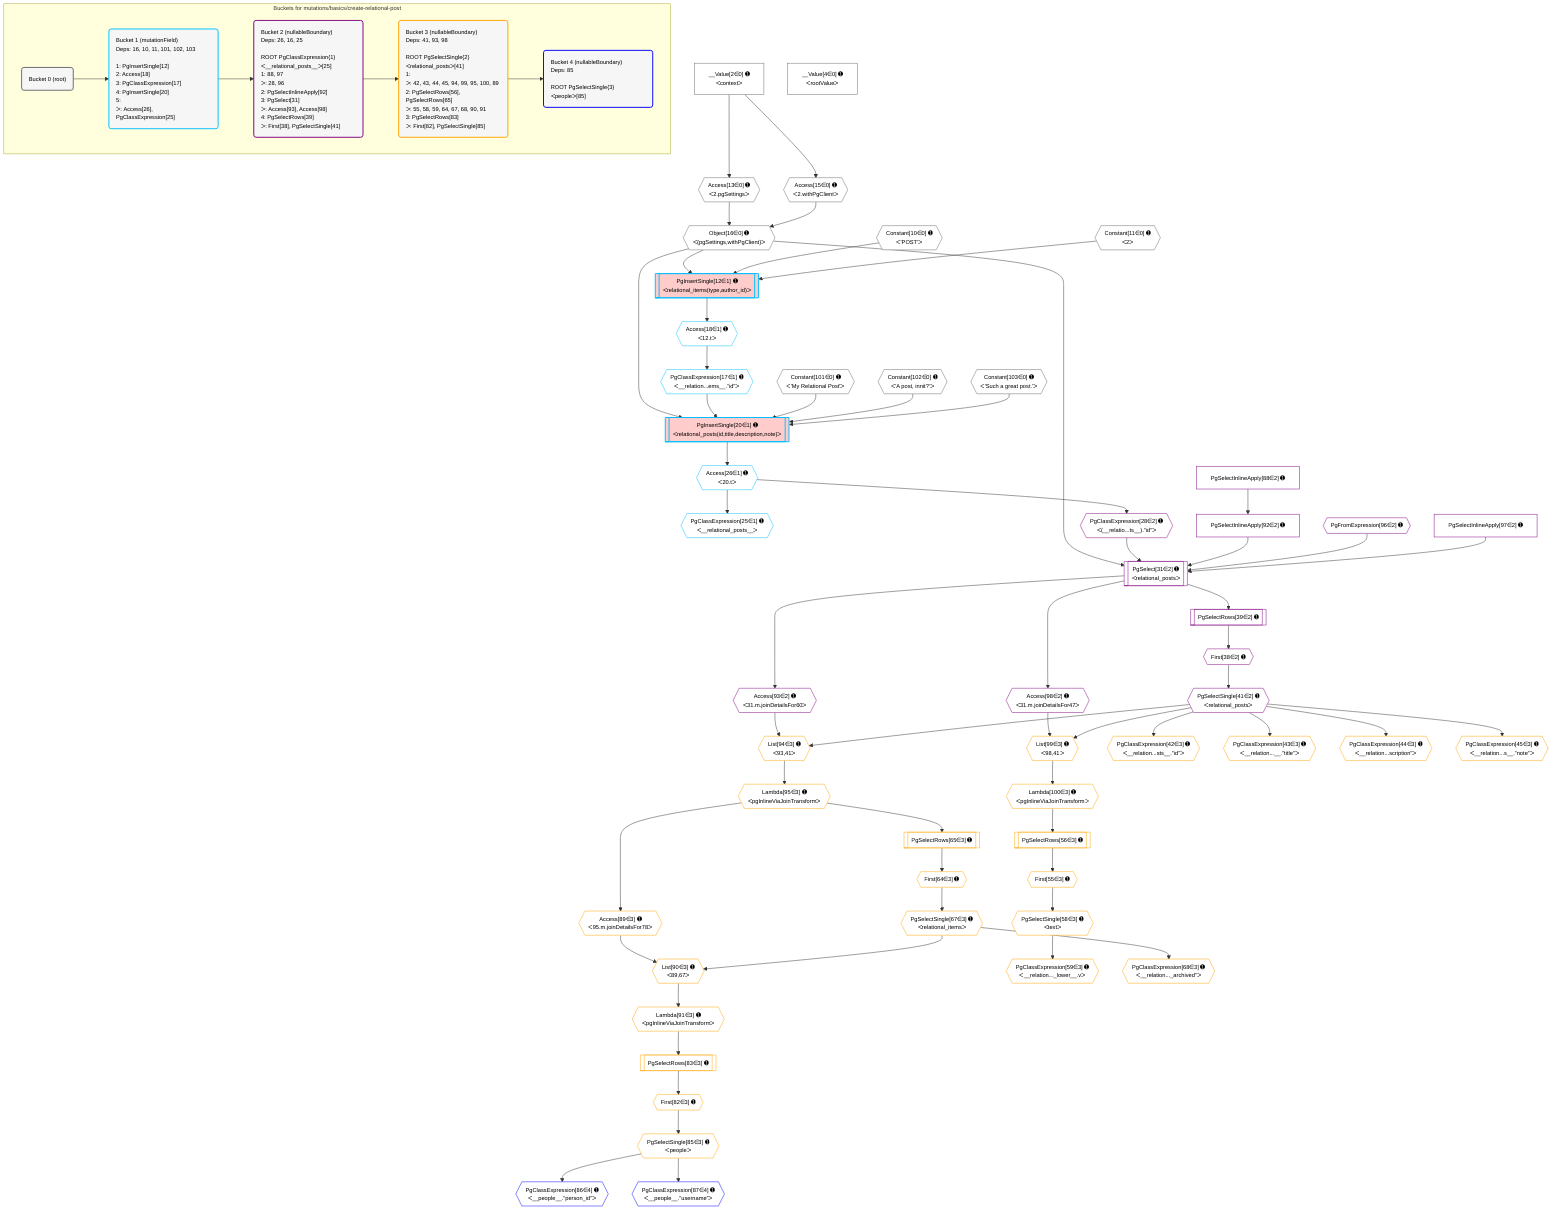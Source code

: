 %%{init: {'themeVariables': { 'fontSize': '12px'}}}%%
graph TD
    classDef path fill:#eee,stroke:#000,color:#000
    classDef plan fill:#fff,stroke-width:1px,color:#000
    classDef itemplan fill:#fff,stroke-width:2px,color:#000
    classDef unbatchedplan fill:#dff,stroke-width:1px,color:#000
    classDef sideeffectplan fill:#fcc,stroke-width:2px,color:#000
    classDef bucket fill:#f6f6f6,color:#000,stroke-width:2px,text-align:left

    subgraph "Buckets for mutations/basics/create-relational-post"
    Bucket0("Bucket 0 (root)"):::bucket
    Bucket1("Bucket 1 (mutationField)<br />Deps: 16, 10, 11, 101, 102, 103<br /><br />1: PgInsertSingle[12]<br />2: Access[18]<br />3: PgClassExpression[17]<br />4: PgInsertSingle[20]<br />5: <br />ᐳ: Access[26], PgClassExpression[25]"):::bucket
    Bucket2("Bucket 2 (nullableBoundary)<br />Deps: 26, 16, 25<br /><br />ROOT PgClassExpression{1}ᐸ__relational_posts__ᐳ[25]<br />1: 88, 97<br />ᐳ: 28, 96<br />2: PgSelectInlineApply[92]<br />3: PgSelect[31]<br />ᐳ: Access[93], Access[98]<br />4: PgSelectRows[39]<br />ᐳ: First[38], PgSelectSingle[41]"):::bucket
    Bucket3("Bucket 3 (nullableBoundary)<br />Deps: 41, 93, 98<br /><br />ROOT PgSelectSingle{2}ᐸrelational_postsᐳ[41]<br />1: <br />ᐳ: 42, 43, 44, 45, 94, 99, 95, 100, 89<br />2: PgSelectRows[56], PgSelectRows[65]<br />ᐳ: 55, 58, 59, 64, 67, 68, 90, 91<br />3: PgSelectRows[83]<br />ᐳ: First[82], PgSelectSingle[85]"):::bucket
    Bucket4("Bucket 4 (nullableBoundary)<br />Deps: 85<br /><br />ROOT PgSelectSingle{3}ᐸpeopleᐳ[85]"):::bucket
    end
    Bucket0 --> Bucket1
    Bucket1 --> Bucket2
    Bucket2 --> Bucket3
    Bucket3 --> Bucket4

    %% plan dependencies
    Object16{{"Object[16∈0] ➊<br />ᐸ{pgSettings,withPgClient}ᐳ"}}:::plan
    Access13{{"Access[13∈0] ➊<br />ᐸ2.pgSettingsᐳ"}}:::plan
    Access15{{"Access[15∈0] ➊<br />ᐸ2.withPgClientᐳ"}}:::plan
    Access13 & Access15 --> Object16
    __Value2["__Value[2∈0] ➊<br />ᐸcontextᐳ"]:::plan
    __Value2 --> Access13
    __Value2 --> Access15
    __Value4["__Value[4∈0] ➊<br />ᐸrootValueᐳ"]:::plan
    Constant10{{"Constant[10∈0] ➊<br />ᐸ'POST'ᐳ"}}:::plan
    Constant11{{"Constant[11∈0] ➊<br />ᐸ2ᐳ"}}:::plan
    Constant101{{"Constant[101∈0] ➊<br />ᐸ'My Relational Post'ᐳ"}}:::plan
    Constant102{{"Constant[102∈0] ➊<br />ᐸ'A post, innit?'ᐳ"}}:::plan
    Constant103{{"Constant[103∈0] ➊<br />ᐸ'Such a great post.'ᐳ"}}:::plan
    PgInsertSingle20[["PgInsertSingle[20∈1] ➊<br />ᐸrelational_posts(id,title,description,note)ᐳ"]]:::sideeffectplan
    PgClassExpression17{{"PgClassExpression[17∈1] ➊<br />ᐸ__relation...ems__.”id”ᐳ"}}:::plan
    Object16 & PgClassExpression17 & Constant101 & Constant102 & Constant103 --> PgInsertSingle20
    PgInsertSingle12[["PgInsertSingle[12∈1] ➊<br />ᐸrelational_items(type,author_id)ᐳ"]]:::sideeffectplan
    Object16 & Constant10 & Constant11 --> PgInsertSingle12
    Access18{{"Access[18∈1] ➊<br />ᐸ12.tᐳ"}}:::plan
    Access18 --> PgClassExpression17
    PgInsertSingle12 --> Access18
    PgClassExpression25{{"PgClassExpression[25∈1] ➊<br />ᐸ__relational_posts__ᐳ"}}:::plan
    Access26{{"Access[26∈1] ➊<br />ᐸ20.tᐳ"}}:::plan
    Access26 --> PgClassExpression25
    PgInsertSingle20 --> Access26
    PgSelect31[["PgSelect[31∈2] ➊<br />ᐸrelational_postsᐳ"]]:::plan
    PgClassExpression28{{"PgClassExpression[28∈2] ➊<br />ᐸ(__relatio...ts__).”id”ᐳ"}}:::plan
    PgSelectInlineApply92["PgSelectInlineApply[92∈2] ➊"]:::plan
    PgFromExpression96{{"PgFromExpression[96∈2] ➊"}}:::plan
    PgSelectInlineApply97["PgSelectInlineApply[97∈2] ➊"]:::plan
    Object16 & PgClassExpression28 & PgSelectInlineApply92 & PgFromExpression96 & PgSelectInlineApply97 --> PgSelect31
    Access26 --> PgClassExpression28
    First38{{"First[38∈2] ➊"}}:::plan
    PgSelectRows39[["PgSelectRows[39∈2] ➊"]]:::plan
    PgSelectRows39 --> First38
    PgSelect31 --> PgSelectRows39
    PgSelectSingle41{{"PgSelectSingle[41∈2] ➊<br />ᐸrelational_postsᐳ"}}:::plan
    First38 --> PgSelectSingle41
    PgSelectInlineApply88["PgSelectInlineApply[88∈2] ➊"]:::plan
    PgSelectInlineApply88 --> PgSelectInlineApply92
    Access93{{"Access[93∈2] ➊<br />ᐸ31.m.joinDetailsFor60ᐳ"}}:::plan
    PgSelect31 --> Access93
    Access98{{"Access[98∈2] ➊<br />ᐸ31.m.joinDetailsFor47ᐳ"}}:::plan
    PgSelect31 --> Access98
    List90{{"List[90∈3] ➊<br />ᐸ89,67ᐳ"}}:::plan
    Access89{{"Access[89∈3] ➊<br />ᐸ95.m.joinDetailsFor78ᐳ"}}:::plan
    PgSelectSingle67{{"PgSelectSingle[67∈3] ➊<br />ᐸrelational_itemsᐳ"}}:::plan
    Access89 & PgSelectSingle67 --> List90
    List94{{"List[94∈3] ➊<br />ᐸ93,41ᐳ"}}:::plan
    Access93 & PgSelectSingle41 --> List94
    List99{{"List[99∈3] ➊<br />ᐸ98,41ᐳ"}}:::plan
    Access98 & PgSelectSingle41 --> List99
    PgClassExpression42{{"PgClassExpression[42∈3] ➊<br />ᐸ__relation...sts__.”id”ᐳ"}}:::plan
    PgSelectSingle41 --> PgClassExpression42
    PgClassExpression43{{"PgClassExpression[43∈3] ➊<br />ᐸ__relation...__.”title”ᐳ"}}:::plan
    PgSelectSingle41 --> PgClassExpression43
    PgClassExpression44{{"PgClassExpression[44∈3] ➊<br />ᐸ__relation...scription”ᐳ"}}:::plan
    PgSelectSingle41 --> PgClassExpression44
    PgClassExpression45{{"PgClassExpression[45∈3] ➊<br />ᐸ__relation...s__.”note”ᐳ"}}:::plan
    PgSelectSingle41 --> PgClassExpression45
    First55{{"First[55∈3] ➊"}}:::plan
    PgSelectRows56[["PgSelectRows[56∈3] ➊"]]:::plan
    PgSelectRows56 --> First55
    Lambda100{{"Lambda[100∈3] ➊<br />ᐸpgInlineViaJoinTransformᐳ"}}:::plan
    Lambda100 --> PgSelectRows56
    PgSelectSingle58{{"PgSelectSingle[58∈3] ➊<br />ᐸtextᐳ"}}:::plan
    First55 --> PgSelectSingle58
    PgClassExpression59{{"PgClassExpression[59∈3] ➊<br />ᐸ__relation..._lower__.vᐳ"}}:::plan
    PgSelectSingle58 --> PgClassExpression59
    First64{{"First[64∈3] ➊"}}:::plan
    PgSelectRows65[["PgSelectRows[65∈3] ➊"]]:::plan
    PgSelectRows65 --> First64
    Lambda95{{"Lambda[95∈3] ➊<br />ᐸpgInlineViaJoinTransformᐳ"}}:::plan
    Lambda95 --> PgSelectRows65
    First64 --> PgSelectSingle67
    PgClassExpression68{{"PgClassExpression[68∈3] ➊<br />ᐸ__relation..._archived”ᐳ"}}:::plan
    PgSelectSingle67 --> PgClassExpression68
    First82{{"First[82∈3] ➊"}}:::plan
    PgSelectRows83[["PgSelectRows[83∈3] ➊"]]:::plan
    PgSelectRows83 --> First82
    Lambda91{{"Lambda[91∈3] ➊<br />ᐸpgInlineViaJoinTransformᐳ"}}:::plan
    Lambda91 --> PgSelectRows83
    PgSelectSingle85{{"PgSelectSingle[85∈3] ➊<br />ᐸpeopleᐳ"}}:::plan
    First82 --> PgSelectSingle85
    Lambda95 --> Access89
    List90 --> Lambda91
    List94 --> Lambda95
    List99 --> Lambda100
    PgClassExpression86{{"PgClassExpression[86∈4] ➊<br />ᐸ__people__.”person_id”ᐳ"}}:::plan
    PgSelectSingle85 --> PgClassExpression86
    PgClassExpression87{{"PgClassExpression[87∈4] ➊<br />ᐸ__people__.”username”ᐳ"}}:::plan
    PgSelectSingle85 --> PgClassExpression87

    %% define steps
    classDef bucket0 stroke:#696969
    class Bucket0,__Value2,__Value4,Constant10,Constant11,Access13,Access15,Object16,Constant101,Constant102,Constant103 bucket0
    classDef bucket1 stroke:#00bfff
    class Bucket1,PgInsertSingle12,PgClassExpression17,Access18,PgInsertSingle20,PgClassExpression25,Access26 bucket1
    classDef bucket2 stroke:#7f007f
    class Bucket2,PgClassExpression28,PgSelect31,First38,PgSelectRows39,PgSelectSingle41,PgSelectInlineApply88,PgSelectInlineApply92,Access93,PgFromExpression96,PgSelectInlineApply97,Access98 bucket2
    classDef bucket3 stroke:#ffa500
    class Bucket3,PgClassExpression42,PgClassExpression43,PgClassExpression44,PgClassExpression45,First55,PgSelectRows56,PgSelectSingle58,PgClassExpression59,First64,PgSelectRows65,PgSelectSingle67,PgClassExpression68,First82,PgSelectRows83,PgSelectSingle85,Access89,List90,Lambda91,List94,Lambda95,List99,Lambda100 bucket3
    classDef bucket4 stroke:#0000ff
    class Bucket4,PgClassExpression86,PgClassExpression87 bucket4